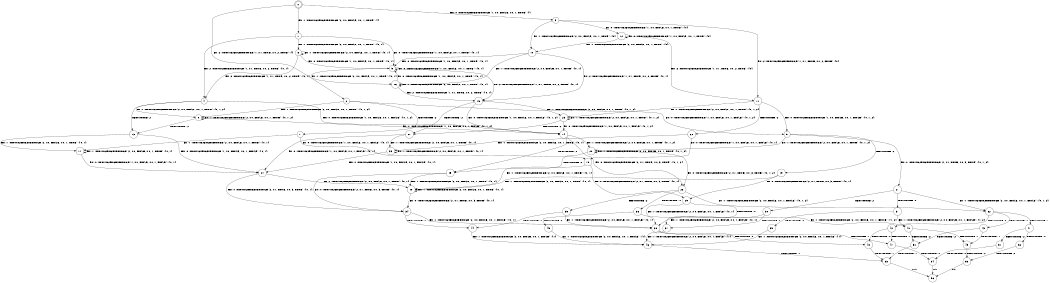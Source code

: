 digraph BCG {
size = "7, 10.5";
center = TRUE;
node [shape = circle];
0 [peripheries = 2];
0 -> 1 [label = "EX !1 !ATOMIC_EXCH_BRANCH (2, +0, FALSE, +0, 1, TRUE) !{}"];
0 -> 2 [label = "EX !2 !ATOMIC_EXCH_BRANCH (1, +1, TRUE, +0, 2, TRUE) !{}"];
0 -> 3 [label = "EX !0 !ATOMIC_EXCH_BRANCH (1, +0, FALSE, +0, 1, TRUE) !{}"];
1 -> 4 [label = "EX !2 !ATOMIC_EXCH_BRANCH (1, +1, TRUE, +0, 2, TRUE) !{0, 1}"];
1 -> 5 [label = "EX !0 !ATOMIC_EXCH_BRANCH (1, +0, FALSE, +0, 1, TRUE) !{0, 1}"];
1 -> 6 [label = "EX !1 !ATOMIC_EXCH_BRANCH (2, +0, FALSE, +0, 1, TRUE) !{0, 1}"];
2 -> 7 [label = "TERMINATE !2"];
2 -> 8 [label = "EX !1 !ATOMIC_EXCH_BRANCH (2, +0, FALSE, +0, 1, TRUE) !{0, 1, 2}"];
2 -> 9 [label = "EX !0 !ATOMIC_EXCH_BRANCH (1, +0, FALSE, +0, 1, FALSE) !{0, 1, 2}"];
3 -> 10 [label = "EX !1 !ATOMIC_EXCH_BRANCH (2, +0, FALSE, +0, 1, TRUE) !{0}"];
3 -> 11 [label = "EX !2 !ATOMIC_EXCH_BRANCH (1, +1, TRUE, +0, 2, TRUE) !{0}"];
3 -> 12 [label = "EX !0 !ATOMIC_EXCH_BRANCH (1, +0, FALSE, +0, 1, TRUE) !{0}"];
4 -> 13 [label = "TERMINATE !2"];
4 -> 14 [label = "EX !0 !ATOMIC_EXCH_BRANCH (1, +0, FALSE, +0, 1, FALSE) !{0, 1, 2}"];
4 -> 8 [label = "EX !1 !ATOMIC_EXCH_BRANCH (2, +0, FALSE, +0, 1, TRUE) !{0, 1, 2}"];
5 -> 15 [label = "EX !2 !ATOMIC_EXCH_BRANCH (1, +1, TRUE, +0, 2, TRUE) !{0, 1}"];
5 -> 16 [label = "EX !1 !ATOMIC_EXCH_BRANCH (2, +0, FALSE, +0, 1, TRUE) !{0, 1}"];
5 -> 5 [label = "EX !0 !ATOMIC_EXCH_BRANCH (1, +0, FALSE, +0, 1, TRUE) !{0, 1}"];
6 -> 4 [label = "EX !2 !ATOMIC_EXCH_BRANCH (1, +1, TRUE, +0, 2, TRUE) !{0, 1}"];
6 -> 5 [label = "EX !0 !ATOMIC_EXCH_BRANCH (1, +0, FALSE, +0, 1, TRUE) !{0, 1}"];
6 -> 6 [label = "EX !1 !ATOMIC_EXCH_BRANCH (2, +0, FALSE, +0, 1, TRUE) !{0, 1}"];
7 -> 17 [label = "EX !1 !ATOMIC_EXCH_BRANCH (2, +0, FALSE, +0, 1, TRUE) !{0, 1}"];
7 -> 18 [label = "EX !0 !ATOMIC_EXCH_BRANCH (1, +0, FALSE, +0, 1, FALSE) !{0, 1}"];
8 -> 13 [label = "TERMINATE !2"];
8 -> 14 [label = "EX !0 !ATOMIC_EXCH_BRANCH (1, +0, FALSE, +0, 1, FALSE) !{0, 1, 2}"];
8 -> 8 [label = "EX !1 !ATOMIC_EXCH_BRANCH (2, +0, FALSE, +0, 1, TRUE) !{0, 1, 2}"];
9 -> 19 [label = "TERMINATE !2"];
9 -> 20 [label = "EX !1 !ATOMIC_EXCH_BRANCH (2, +0, FALSE, +0, 1, TRUE) !{0, 1, 2}"];
9 -> 21 [label = "EX !0 !ATOMIC_EXCH_BRANCH (2, +1, TRUE, +0, 3, TRUE) !{0, 1, 2}"];
10 -> 15 [label = "EX !2 !ATOMIC_EXCH_BRANCH (1, +1, TRUE, +0, 2, TRUE) !{0, 1}"];
10 -> 16 [label = "EX !1 !ATOMIC_EXCH_BRANCH (2, +0, FALSE, +0, 1, TRUE) !{0, 1}"];
10 -> 5 [label = "EX !0 !ATOMIC_EXCH_BRANCH (1, +0, FALSE, +0, 1, TRUE) !{0, 1}"];
11 -> 22 [label = "TERMINATE !2"];
11 -> 23 [label = "EX !1 !ATOMIC_EXCH_BRANCH (2, +0, FALSE, +0, 1, TRUE) !{0, 1, 2}"];
11 -> 9 [label = "EX !0 !ATOMIC_EXCH_BRANCH (1, +0, FALSE, +0, 1, FALSE) !{0, 1, 2}"];
12 -> 10 [label = "EX !1 !ATOMIC_EXCH_BRANCH (2, +0, FALSE, +0, 1, TRUE) !{0}"];
12 -> 11 [label = "EX !2 !ATOMIC_EXCH_BRANCH (1, +1, TRUE, +0, 2, TRUE) !{0}"];
12 -> 12 [label = "EX !0 !ATOMIC_EXCH_BRANCH (1, +0, FALSE, +0, 1, TRUE) !{0}"];
13 -> 24 [label = "EX !0 !ATOMIC_EXCH_BRANCH (1, +0, FALSE, +0, 1, FALSE) !{0, 1}"];
13 -> 17 [label = "EX !1 !ATOMIC_EXCH_BRANCH (2, +0, FALSE, +0, 1, TRUE) !{0, 1}"];
14 -> 25 [label = "TERMINATE !2"];
14 -> 20 [label = "EX !1 !ATOMIC_EXCH_BRANCH (2, +0, FALSE, +0, 1, TRUE) !{0, 1, 2}"];
14 -> 26 [label = "EX !0 !ATOMIC_EXCH_BRANCH (2, +1, TRUE, +0, 3, TRUE) !{0, 1, 2}"];
15 -> 27 [label = "TERMINATE !2"];
15 -> 23 [label = "EX !1 !ATOMIC_EXCH_BRANCH (2, +0, FALSE, +0, 1, TRUE) !{0, 1, 2}"];
15 -> 14 [label = "EX !0 !ATOMIC_EXCH_BRANCH (1, +0, FALSE, +0, 1, FALSE) !{0, 1, 2}"];
16 -> 15 [label = "EX !2 !ATOMIC_EXCH_BRANCH (1, +1, TRUE, +0, 2, TRUE) !{0, 1}"];
16 -> 16 [label = "EX !1 !ATOMIC_EXCH_BRANCH (2, +0, FALSE, +0, 1, TRUE) !{0, 1}"];
16 -> 5 [label = "EX !0 !ATOMIC_EXCH_BRANCH (1, +0, FALSE, +0, 1, TRUE) !{0, 1}"];
17 -> 24 [label = "EX !0 !ATOMIC_EXCH_BRANCH (1, +0, FALSE, +0, 1, FALSE) !{0, 1}"];
17 -> 17 [label = "EX !1 !ATOMIC_EXCH_BRANCH (2, +0, FALSE, +0, 1, TRUE) !{0, 1}"];
18 -> 28 [label = "EX !1 !ATOMIC_EXCH_BRANCH (2, +0, FALSE, +0, 1, TRUE) !{0, 1}"];
18 -> 29 [label = "EX !0 !ATOMIC_EXCH_BRANCH (2, +1, TRUE, +0, 3, TRUE) !{0, 1}"];
19 -> 28 [label = "EX !1 !ATOMIC_EXCH_BRANCH (2, +0, FALSE, +0, 1, TRUE) !{0, 1}"];
19 -> 29 [label = "EX !0 !ATOMIC_EXCH_BRANCH (2, +1, TRUE, +0, 3, TRUE) !{0, 1}"];
20 -> 25 [label = "TERMINATE !2"];
20 -> 20 [label = "EX !1 !ATOMIC_EXCH_BRANCH (2, +0, FALSE, +0, 1, TRUE) !{0, 1, 2}"];
20 -> 26 [label = "EX !0 !ATOMIC_EXCH_BRANCH (2, +1, TRUE, +0, 3, TRUE) !{0, 1, 2}"];
21 -> 30 [label = "TERMINATE !2"];
21 -> 31 [label = "TERMINATE !0"];
21 -> 32 [label = "EX !1 !ATOMIC_EXCH_BRANCH (2, +0, FALSE, +0, 1, FALSE) !{0, 1, 2}"];
22 -> 33 [label = "EX !1 !ATOMIC_EXCH_BRANCH (2, +0, FALSE, +0, 1, TRUE) !{0, 1}"];
22 -> 18 [label = "EX !0 !ATOMIC_EXCH_BRANCH (1, +0, FALSE, +0, 1, FALSE) !{0, 1}"];
23 -> 27 [label = "TERMINATE !2"];
23 -> 23 [label = "EX !1 !ATOMIC_EXCH_BRANCH (2, +0, FALSE, +0, 1, TRUE) !{0, 1, 2}"];
23 -> 14 [label = "EX !0 !ATOMIC_EXCH_BRANCH (1, +0, FALSE, +0, 1, FALSE) !{0, 1, 2}"];
24 -> 28 [label = "EX !1 !ATOMIC_EXCH_BRANCH (2, +0, FALSE, +0, 1, TRUE) !{0, 1}"];
24 -> 34 [label = "EX !0 !ATOMIC_EXCH_BRANCH (2, +1, TRUE, +0, 3, TRUE) !{0, 1}"];
25 -> 28 [label = "EX !1 !ATOMIC_EXCH_BRANCH (2, +0, FALSE, +0, 1, TRUE) !{0, 1}"];
25 -> 34 [label = "EX !0 !ATOMIC_EXCH_BRANCH (2, +1, TRUE, +0, 3, TRUE) !{0, 1}"];
26 -> 35 [label = "TERMINATE !2"];
26 -> 36 [label = "TERMINATE !0"];
26 -> 32 [label = "EX !1 !ATOMIC_EXCH_BRANCH (2, +0, FALSE, +0, 1, FALSE) !{0, 1, 2}"];
27 -> 33 [label = "EX !1 !ATOMIC_EXCH_BRANCH (2, +0, FALSE, +0, 1, TRUE) !{0, 1}"];
27 -> 24 [label = "EX !0 !ATOMIC_EXCH_BRANCH (1, +0, FALSE, +0, 1, FALSE) !{0, 1}"];
28 -> 28 [label = "EX !1 !ATOMIC_EXCH_BRANCH (2, +0, FALSE, +0, 1, TRUE) !{0, 1}"];
28 -> 34 [label = "EX !0 !ATOMIC_EXCH_BRANCH (2, +1, TRUE, +0, 3, TRUE) !{0, 1}"];
29 -> 37 [label = "TERMINATE !0"];
29 -> 38 [label = "EX !1 !ATOMIC_EXCH_BRANCH (2, +0, FALSE, +0, 1, FALSE) !{0, 1}"];
30 -> 37 [label = "TERMINATE !0"];
30 -> 38 [label = "EX !1 !ATOMIC_EXCH_BRANCH (2, +0, FALSE, +0, 1, FALSE) !{0, 1}"];
31 -> 39 [label = "TERMINATE !2"];
31 -> 40 [label = "EX !1 !ATOMIC_EXCH_BRANCH (2, +0, FALSE, +0, 1, FALSE) !{1, 2}"];
32 -> 41 [label = "TERMINATE !1"];
32 -> 42 [label = "TERMINATE !2"];
32 -> 43 [label = "TERMINATE !0"];
33 -> 33 [label = "EX !1 !ATOMIC_EXCH_BRANCH (2, +0, FALSE, +0, 1, TRUE) !{0, 1}"];
33 -> 24 [label = "EX !0 !ATOMIC_EXCH_BRANCH (1, +0, FALSE, +0, 1, FALSE) !{0, 1}"];
34 -> 44 [label = "TERMINATE !0"];
34 -> 38 [label = "EX !1 !ATOMIC_EXCH_BRANCH (2, +0, FALSE, +0, 1, FALSE) !{0, 1}"];
35 -> 44 [label = "TERMINATE !0"];
35 -> 38 [label = "EX !1 !ATOMIC_EXCH_BRANCH (2, +0, FALSE, +0, 1, FALSE) !{0, 1}"];
36 -> 45 [label = "TERMINATE !2"];
36 -> 40 [label = "EX !1 !ATOMIC_EXCH_BRANCH (2, +0, FALSE, +0, 1, FALSE) !{1, 2}"];
37 -> 46 [label = "EX !1 !ATOMIC_EXCH_BRANCH (2, +0, FALSE, +0, 1, FALSE) !{1}"];
38 -> 47 [label = "TERMINATE !1"];
38 -> 48 [label = "TERMINATE !0"];
39 -> 46 [label = "EX !1 !ATOMIC_EXCH_BRANCH (2, +0, FALSE, +0, 1, FALSE) !{1}"];
40 -> 49 [label = "TERMINATE !1"];
40 -> 50 [label = "TERMINATE !2"];
41 -> 51 [label = "TERMINATE !2"];
41 -> 52 [label = "TERMINATE !0"];
42 -> 47 [label = "TERMINATE !1"];
42 -> 48 [label = "TERMINATE !0"];
43 -> 49 [label = "TERMINATE !1"];
43 -> 50 [label = "TERMINATE !2"];
44 -> 46 [label = "EX !1 !ATOMIC_EXCH_BRANCH (2, +0, FALSE, +0, 1, FALSE) !{1}"];
45 -> 46 [label = "EX !1 !ATOMIC_EXCH_BRANCH (2, +0, FALSE, +0, 1, FALSE) !{1}"];
46 -> 53 [label = "TERMINATE !1"];
47 -> 54 [label = "TERMINATE !0"];
48 -> 53 [label = "TERMINATE !1"];
49 -> 55 [label = "TERMINATE !2"];
50 -> 53 [label = "TERMINATE !1"];
51 -> 54 [label = "TERMINATE !0"];
52 -> 55 [label = "TERMINATE !2"];
53 -> 56 [label = "exit"];
54 -> 56 [label = "exit"];
55 -> 56 [label = "exit"];
}
